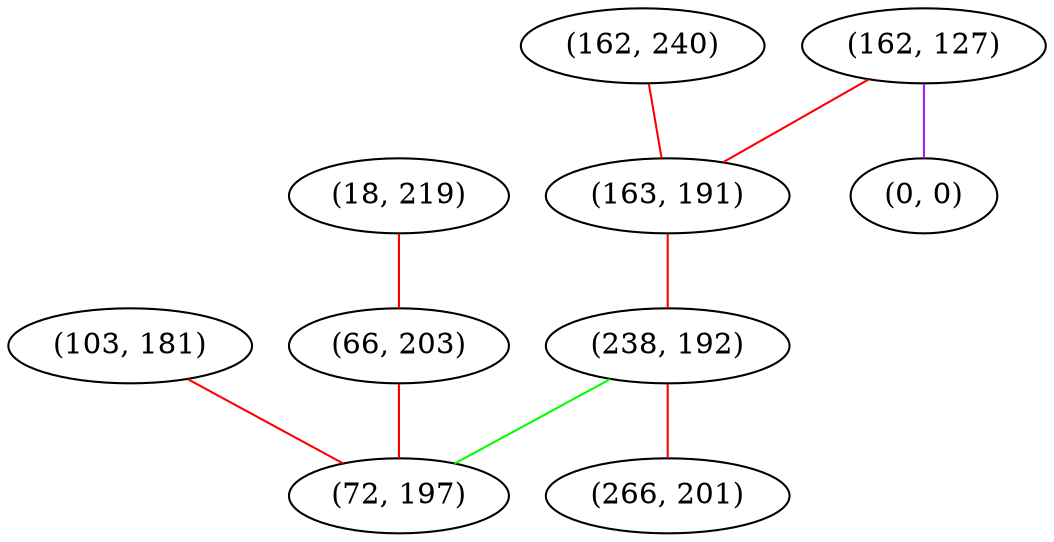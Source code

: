 graph "" {
"(162, 240)";
"(103, 181)";
"(162, 127)";
"(18, 219)";
"(66, 203)";
"(163, 191)";
"(0, 0)";
"(238, 192)";
"(72, 197)";
"(266, 201)";
"(162, 240)" -- "(163, 191)"  [color=red, key=0, weight=1];
"(103, 181)" -- "(72, 197)"  [color=red, key=0, weight=1];
"(162, 127)" -- "(163, 191)"  [color=red, key=0, weight=1];
"(162, 127)" -- "(0, 0)"  [color=purple, key=0, weight=4];
"(18, 219)" -- "(66, 203)"  [color=red, key=0, weight=1];
"(66, 203)" -- "(72, 197)"  [color=red, key=0, weight=1];
"(163, 191)" -- "(238, 192)"  [color=red, key=0, weight=1];
"(238, 192)" -- "(72, 197)"  [color=green, key=0, weight=2];
"(238, 192)" -- "(266, 201)"  [color=red, key=0, weight=1];
}
